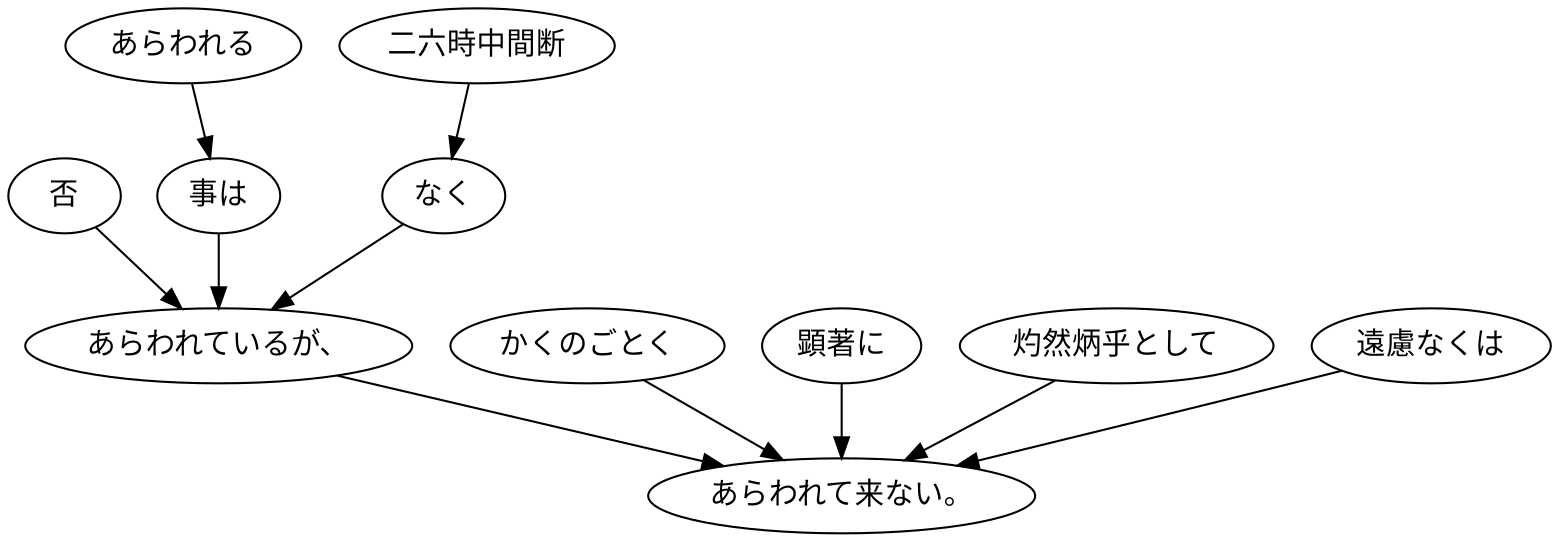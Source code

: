 digraph graph7162 {
	node0 [label="否"];
	node1 [label="あらわれる"];
	node2 [label="事は"];
	node3 [label="二六時中間断"];
	node4 [label="なく"];
	node5 [label="あらわれているが、"];
	node6 [label="かくのごとく"];
	node7 [label="顕著に"];
	node8 [label="灼然炳乎として"];
	node9 [label="遠慮なくは"];
	node10 [label="あらわれて来ない。"];
	node0 -> node5;
	node1 -> node2;
	node2 -> node5;
	node3 -> node4;
	node4 -> node5;
	node5 -> node10;
	node6 -> node10;
	node7 -> node10;
	node8 -> node10;
	node9 -> node10;
}
